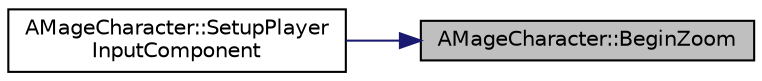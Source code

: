 digraph "AMageCharacter::BeginZoom"
{
 // LATEX_PDF_SIZE
  edge [fontname="Helvetica",fontsize="10",labelfontname="Helvetica",labelfontsize="10"];
  node [fontname="Helvetica",fontsize="10",shape=record];
  rankdir="RL";
  Node1 [label="AMageCharacter::BeginZoom",height=0.2,width=0.4,color="black", fillcolor="grey75", style="filled", fontcolor="black",tooltip=" "];
  Node1 -> Node2 [dir="back",color="midnightblue",fontsize="10",style="solid",fontname="Helvetica"];
  Node2 [label="AMageCharacter::SetupPlayer\lInputComponent",height=0.2,width=0.4,color="black", fillcolor="white", style="filled",URL="$class_a_mage_character.html#a383940e122281866679cf669d3eb3d08",tooltip=" "];
}
